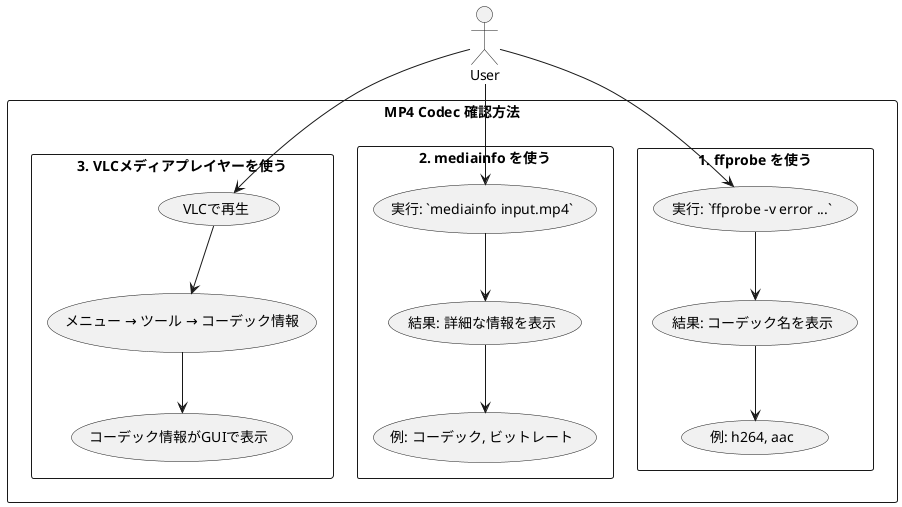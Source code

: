 @startuml
skinparam packageStyle rectangle
skinparam defaultTextAlignment center

actor User

package "MP4 Codec 確認方法" {
    
    package "1. ffprobe を使う" {
        User --> (実行: `ffprobe -v error ...`)
        (実行: `ffprobe -v error ...`) --> (結果: コーデック名を表示)
        (結果: コーデック名を表示) --> (例: h264, aac)
    }

    package "2. mediainfo を使う" {
        User --> (実行: `mediainfo input.mp4`)
        (実行: `mediainfo input.mp4`) --> (結果: 詳細な情報を表示)
        (結果: 詳細な情報を表示) --> (例: コーデック, ビットレート)
    }

    package "3. VLCメディアプレイヤーを使う" {
        User --> (VLCで再生)
        (VLCで再生) --> (メニュー → ツール → コーデック情報)
        (メニュー → ツール → コーデック情報) --> (コーデック情報がGUIで表示)
    }
}

@enduml